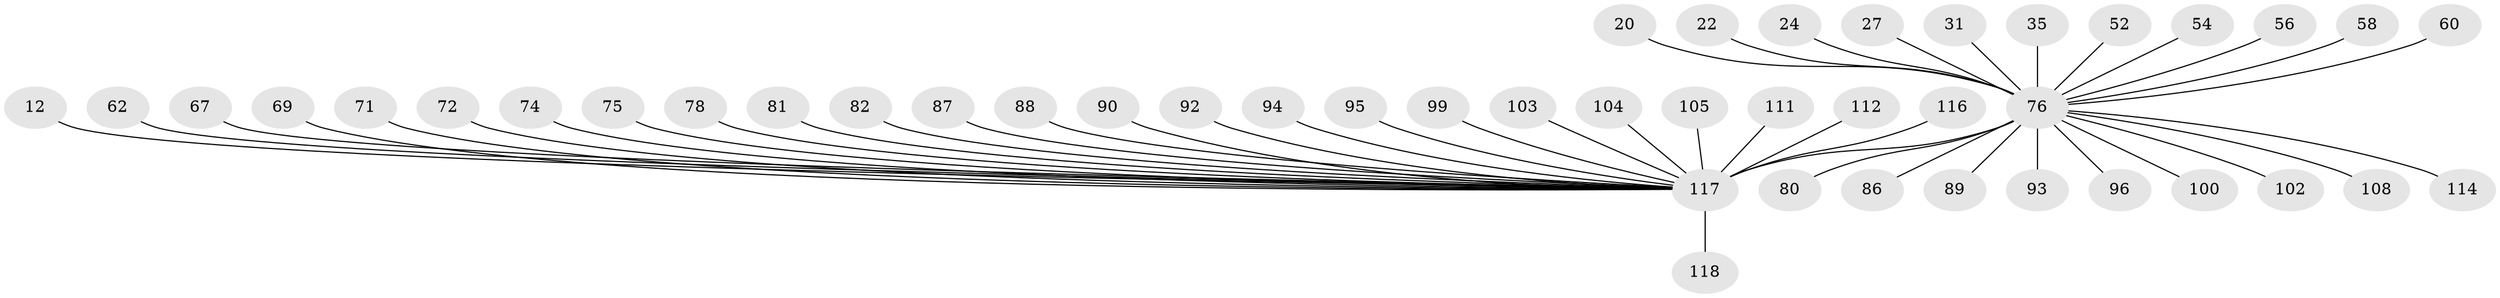 // original degree distribution, {34: 0.00847457627118644, 3: 0.0423728813559322, 8: 0.025423728813559324, 20: 0.00847457627118644, 5: 0.025423728813559324, 10: 0.00847457627118644, 6: 0.0423728813559322, 1: 0.5508474576271186, 2: 0.23728813559322035, 14: 0.00847457627118644, 4: 0.03389830508474576, 9: 0.00847457627118644}
// Generated by graph-tools (version 1.1) at 2025/51/03/04/25 21:51:22]
// undirected, 47 vertices, 46 edges
graph export_dot {
graph [start="1"]
  node [color=gray90,style=filled];
  12;
  20;
  22;
  24;
  27;
  31;
  35;
  52;
  54;
  56;
  58 [super="+32"];
  60;
  62;
  67;
  69;
  71;
  72;
  74;
  75 [super="+55"];
  76 [super="+11+16"];
  78;
  80;
  81;
  82;
  86;
  87;
  88;
  89;
  90;
  92;
  93;
  94;
  95;
  96;
  99 [super="+26"];
  100;
  102 [super="+101"];
  103;
  104;
  105;
  108 [super="+19"];
  111 [super="+110"];
  112 [super="+73"];
  114 [super="+84"];
  116;
  117 [super="+57+115+113+8+21+39+41+44+46+47+48+51+59"];
  118;
  12 -- 117 [weight=2];
  20 -- 76;
  22 -- 76;
  24 -- 76;
  27 -- 76;
  31 -- 76;
  35 -- 76;
  52 -- 76;
  54 -- 76;
  56 -- 76;
  58 -- 76;
  60 -- 76;
  62 -- 117;
  67 -- 117;
  69 -- 117;
  71 -- 117;
  72 -- 117;
  74 -- 117;
  75 -- 117 [weight=4];
  76 -- 80;
  76 -- 86;
  76 -- 89;
  76 -- 93;
  76 -- 96;
  76 -- 100;
  76 -- 102;
  76 -- 108 [weight=2];
  76 -- 114;
  76 -- 117 [weight=27];
  78 -- 117 [weight=2];
  81 -- 117;
  82 -- 117;
  87 -- 117;
  88 -- 117;
  90 -- 117;
  92 -- 117;
  94 -- 117;
  95 -- 117 [weight=2];
  99 -- 117;
  103 -- 117;
  104 -- 117;
  105 -- 117;
  111 -- 117;
  112 -- 117;
  116 -- 117;
  117 -- 118;
}
